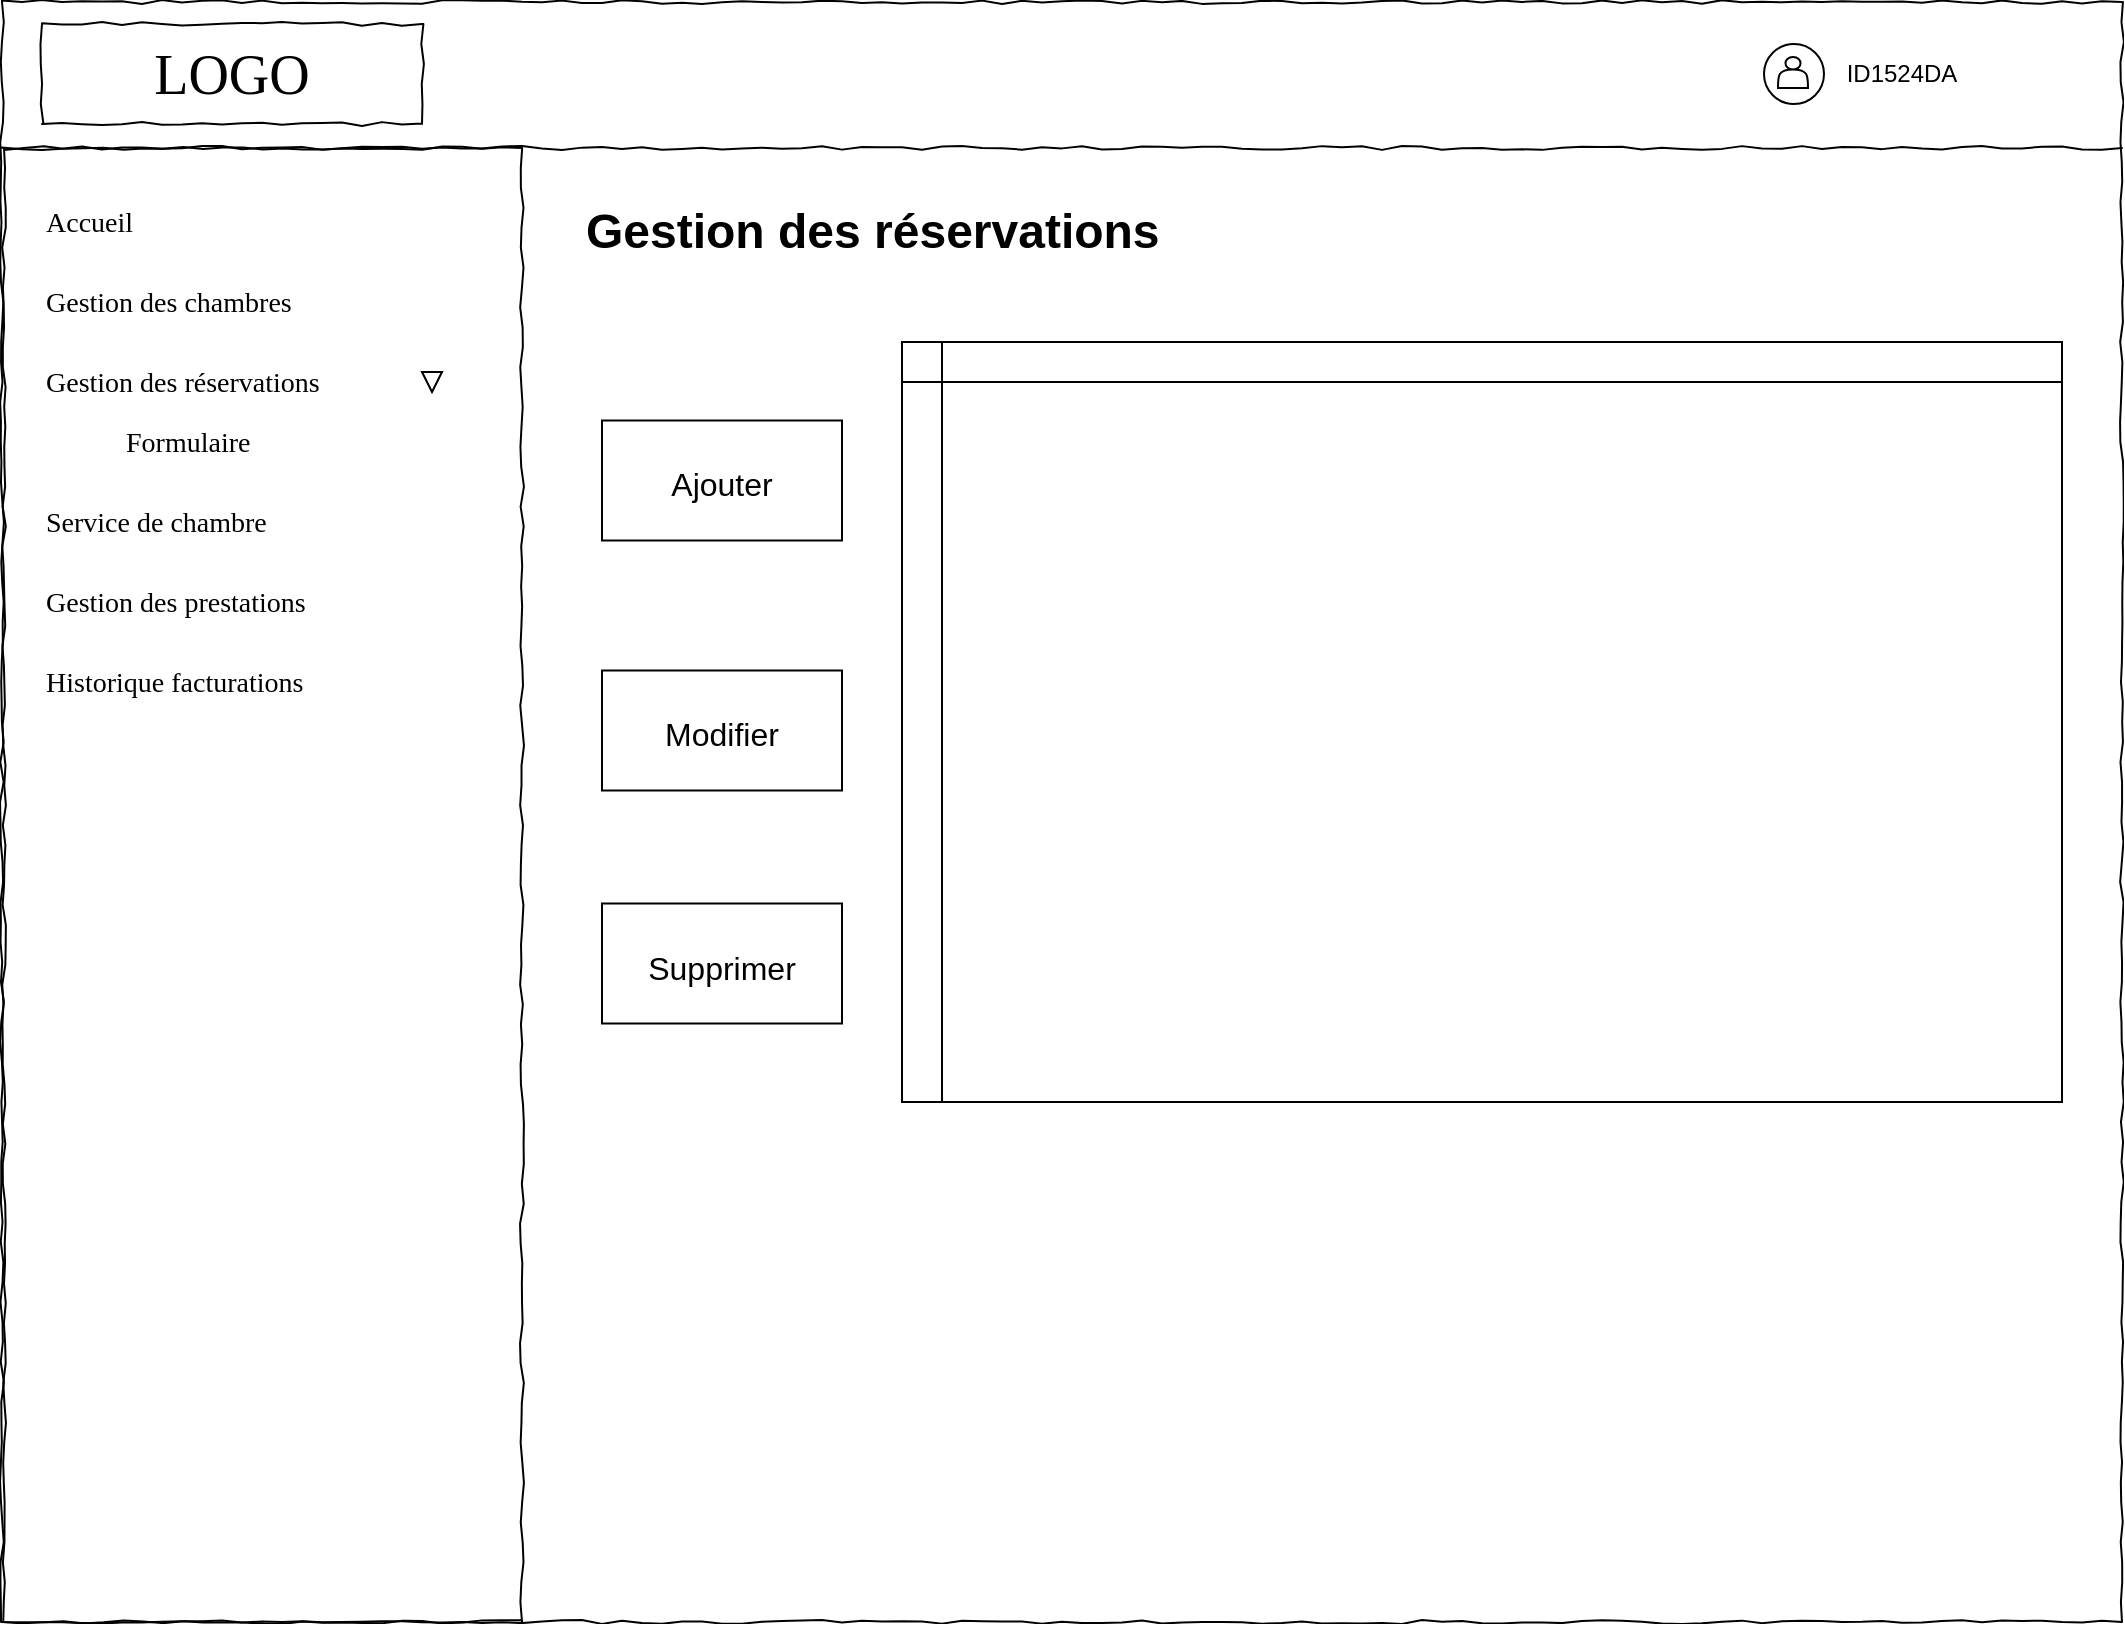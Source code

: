 <mxfile version="20.7.4" type="device"><diagram name="Page-1" id="03018318-947c-dd8e-b7a3-06fadd420f32"><mxGraphModel dx="1418" dy="828" grid="1" gridSize="10" guides="1" tooltips="1" connect="1" arrows="1" fold="1" page="1" pageScale="1" pageWidth="1100" pageHeight="850" background="none" math="0" shadow="0"><root><mxCell id="0"/><mxCell id="1" parent="0"/><mxCell id="677b7b8949515195-1" value="" style="whiteSpace=wrap;html=1;rounded=0;shadow=0;labelBackgroundColor=none;strokeColor=#000000;strokeWidth=1;fillColor=none;fontFamily=Verdana;fontSize=12;fontColor=#000000;align=center;comic=1;" parent="1" vertex="1"><mxGeometry x="20" y="20" width="1060" height="810" as="geometry"/></mxCell><mxCell id="677b7b8949515195-2" value="LOGO" style="whiteSpace=wrap;html=1;rounded=0;shadow=0;labelBackgroundColor=none;strokeWidth=1;fontFamily=Verdana;fontSize=28;align=center;comic=1;" parent="1" vertex="1"><mxGeometry x="40" y="31" width="190" height="50" as="geometry"/></mxCell><mxCell id="677b7b8949515195-8" value="" style="whiteSpace=wrap;html=1;rounded=0;shadow=0;labelBackgroundColor=none;strokeWidth=1;fillColor=none;fontFamily=Verdana;fontSize=12;align=center;comic=1;" parent="1" vertex="1"><mxGeometry x="21" y="93" width="259" height="737" as="geometry"/></mxCell><mxCell id="677b7b8949515195-9" value="" style="line;strokeWidth=1;html=1;rounded=0;shadow=0;labelBackgroundColor=none;fillColor=none;fontFamily=Verdana;fontSize=14;fontColor=#000000;align=center;comic=1;" parent="1" vertex="1"><mxGeometry x="20" y="88" width="1060" height="10" as="geometry"/></mxCell><mxCell id="677b7b8949515195-27" value="Gestion des chambres" style="text;html=1;points=[];align=left;verticalAlign=top;spacingTop=-4;fontSize=14;fontFamily=Verdana" parent="1" vertex="1"><mxGeometry x="40" y="160" width="200" height="20" as="geometry"/></mxCell><mxCell id="hmfjwAHEx4bi6AvxMooI-20" value="Gestion des réservations" style="text;html=1;points=[];align=left;verticalAlign=top;spacingTop=-4;fontSize=14;fontFamily=Verdana" parent="1" vertex="1"><mxGeometry x="40" y="200" width="200" height="20" as="geometry"/></mxCell><mxCell id="hmfjwAHEx4bi6AvxMooI-21" value="" style="triangle;whiteSpace=wrap;html=1;rotation=90;" parent="1" vertex="1"><mxGeometry x="230" y="205" width="10" height="10" as="geometry"/></mxCell><mxCell id="hmfjwAHEx4bi6AvxMooI-22" value="Formulaire" style="text;html=1;points=[];align=left;verticalAlign=top;spacingTop=-4;fontSize=14;fontFamily=Verdana" parent="1" vertex="1"><mxGeometry x="80" y="230" width="160" height="20" as="geometry"/></mxCell><mxCell id="hmfjwAHEx4bi6AvxMooI-23" value="Service de chambre" style="text;html=1;points=[];align=left;verticalAlign=top;spacingTop=-4;fontSize=14;fontFamily=Verdana" parent="1" vertex="1"><mxGeometry x="40" y="270" width="200" height="20" as="geometry"/></mxCell><mxCell id="hmfjwAHEx4bi6AvxMooI-24" value="Gestion des prestations" style="text;html=1;points=[];align=left;verticalAlign=top;spacingTop=-4;fontSize=14;fontFamily=Verdana" parent="1" vertex="1"><mxGeometry x="40" y="310" width="200" height="20" as="geometry"/></mxCell><mxCell id="hmfjwAHEx4bi6AvxMooI-25" value="Historique facturations" style="text;html=1;points=[];align=left;verticalAlign=top;spacingTop=-4;fontSize=14;fontFamily=Verdana" parent="1" vertex="1"><mxGeometry x="40" y="350" width="200" height="20" as="geometry"/></mxCell><mxCell id="hmfjwAHEx4bi6AvxMooI-29" value="" style="group" parent="1" vertex="1" connectable="0"><mxGeometry x="800" y="41" width="31" height="30" as="geometry"/></mxCell><mxCell id="hmfjwAHEx4bi6AvxMooI-31" value="" style="group" parent="hmfjwAHEx4bi6AvxMooI-29" vertex="1" connectable="0"><mxGeometry x="1" width="30" height="30" as="geometry"/></mxCell><mxCell id="hmfjwAHEx4bi6AvxMooI-27" value="" style="ellipse;whiteSpace=wrap;html=1;aspect=fixed;" parent="hmfjwAHEx4bi6AvxMooI-31" vertex="1"><mxGeometry x="100" width="30" height="30" as="geometry"/></mxCell><mxCell id="hmfjwAHEx4bi6AvxMooI-26" value="" style="shape=actor;whiteSpace=wrap;html=1;" parent="hmfjwAHEx4bi6AvxMooI-31" vertex="1"><mxGeometry x="107" y="6.5" width="15" height="15.5" as="geometry"/></mxCell><mxCell id="hmfjwAHEx4bi6AvxMooI-30" value="ID1524DA" style="text;html=1;strokeColor=none;fillColor=none;align=center;verticalAlign=middle;whiteSpace=wrap;rounded=0;" parent="1" vertex="1"><mxGeometry x="940" y="41" width="60" height="30" as="geometry"/></mxCell><mxCell id="gwlflDIQxVXvcAFoAkT_-2" value="Accueil" style="text;html=1;points=[];align=left;verticalAlign=top;spacingTop=-4;fontSize=14;fontFamily=Verdana" vertex="1" parent="1"><mxGeometry x="40" y="120" width="200" height="20" as="geometry"/></mxCell><mxCell id="gwlflDIQxVXvcAFoAkT_-3" value="" style="shape=internalStorage;whiteSpace=wrap;html=1;backgroundOutline=1;dx=20;dy=20;" vertex="1" parent="1"><mxGeometry x="470" y="190" width="580" height="380" as="geometry"/></mxCell><mxCell id="gwlflDIQxVXvcAFoAkT_-4" value="Gestion des réservations" style="text;html=1;strokeColor=none;fillColor=none;align=left;verticalAlign=middle;whiteSpace=wrap;rounded=0;fontStyle=1;fontSize=24;" vertex="1" parent="1"><mxGeometry x="310" y="120" width="460" height="30" as="geometry"/></mxCell><mxCell id="gwlflDIQxVXvcAFoAkT_-5" value="&lt;font style=&quot;font-size: 16px;&quot;&gt;Ajouter&lt;/font&gt;" style="rounded=0;whiteSpace=wrap;html=1;fontSize=24;" vertex="1" parent="1"><mxGeometry x="320" y="229.25" width="120" height="60" as="geometry"/></mxCell><mxCell id="gwlflDIQxVXvcAFoAkT_-6" value="&lt;font style=&quot;font-size: 16px;&quot;&gt;Modifier&lt;/font&gt;" style="rounded=0;whiteSpace=wrap;html=1;fontSize=24;" vertex="1" parent="1"><mxGeometry x="320" y="354.25" width="120" height="60" as="geometry"/></mxCell><mxCell id="gwlflDIQxVXvcAFoAkT_-7" value="&lt;font style=&quot;font-size: 16px;&quot;&gt;Supprimer&lt;/font&gt;" style="rounded=0;whiteSpace=wrap;html=1;fontSize=24;" vertex="1" parent="1"><mxGeometry x="320" y="470.75" width="120" height="60" as="geometry"/></mxCell></root></mxGraphModel></diagram></mxfile>